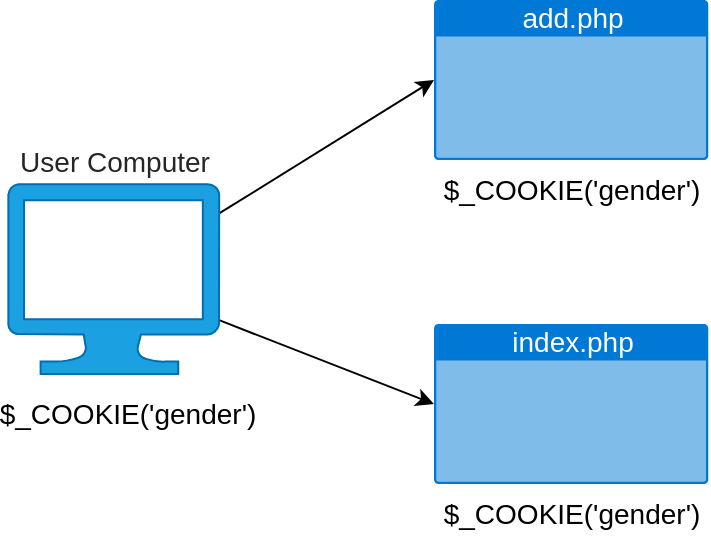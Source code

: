 <mxfile>
    <diagram id="_SvaQQFIIUXFQQwiTmM3" name="Page-1">
        <mxGraphModel dx="832" dy="465" grid="0" gridSize="10" guides="1" tooltips="1" connect="1" arrows="1" fold="1" page="1" pageScale="1" pageWidth="850" pageHeight="1100" math="0" shadow="0">
            <root>
                <mxCell id="0"/>
                <mxCell id="1" parent="0"/>
                <mxCell id="11" style="edgeStyle=none;html=1;entryX=0;entryY=0.5;entryDx=0;entryDy=0;entryPerimeter=0;fontSize=14;fontColor=#262626;" parent="1" source="8" target="9" edge="1">
                    <mxGeometry relative="1" as="geometry"/>
                </mxCell>
                <mxCell id="12" style="edgeStyle=none;html=1;entryX=0;entryY=0.5;entryDx=0;entryDy=0;entryPerimeter=0;fontSize=14;fontColor=#262626;" parent="1" source="8" target="10" edge="1">
                    <mxGeometry relative="1" as="geometry"/>
                </mxCell>
                <mxCell id="8" value="&lt;font color=&quot;#262626&quot;&gt;User Computer&lt;/font&gt;" style="verticalLabelPosition=top;html=1;verticalAlign=bottom;align=center;strokeColor=#006EAF;fillColor=#1ba1e2;shape=mxgraph.azure.computer;pointerEvents=1;fontSize=14;fontColor=#ffffff;labelPosition=center;" parent="1" vertex="1">
                    <mxGeometry x="427.03" y="370" width="105.56" height="95" as="geometry"/>
                </mxCell>
                <mxCell id="9" value="&lt;font style=&quot;font-size: 14px;&quot;&gt;add.php&lt;/font&gt;" style="html=1;strokeColor=none;fillColor=#0079D6;labelPosition=center;verticalLabelPosition=middle;verticalAlign=top;align=center;fontSize=12;outlineConnect=0;spacingTop=-6;fontColor=#FFFFFF;sketch=0;shape=mxgraph.sitemap.page;" parent="1" vertex="1">
                    <mxGeometry x="640" y="278" width="137.14" height="80" as="geometry"/>
                </mxCell>
                <mxCell id="10" value="&lt;font style=&quot;font-size: 14px;&quot;&gt;index.php&lt;/font&gt;" style="html=1;strokeColor=none;fillColor=#0079D6;labelPosition=center;verticalLabelPosition=middle;verticalAlign=top;align=center;fontSize=12;outlineConnect=0;spacingTop=-6;fontColor=#FFFFFF;sketch=0;shape=mxgraph.sitemap.page;" parent="1" vertex="1">
                    <mxGeometry x="640" y="440" width="137.14" height="80" as="geometry"/>
                </mxCell>
                <mxCell id="14" value="$_COOKIE('gender')" style="text;strokeColor=none;align=center;fillColor=none;html=1;verticalAlign=middle;whiteSpace=wrap;rounded=0;fontSize=14;" parent="1" vertex="1">
                    <mxGeometry x="678.57" y="358" width="60" height="30" as="geometry"/>
                </mxCell>
                <mxCell id="15" value="$_COOKIE('gender')" style="text;strokeColor=none;align=center;fillColor=none;html=1;verticalAlign=middle;whiteSpace=wrap;rounded=0;fontSize=14;" parent="1" vertex="1">
                    <mxGeometry x="678.57" y="520" width="60" height="30" as="geometry"/>
                </mxCell>
                <mxCell id="16" value="$_COOKIE('gender')" style="text;strokeColor=none;align=center;fillColor=none;html=1;verticalAlign=middle;whiteSpace=wrap;rounded=0;fontSize=14;" vertex="1" parent="1">
                    <mxGeometry x="457.0" y="470" width="60" height="30" as="geometry"/>
                </mxCell>
            </root>
        </mxGraphModel>
    </diagram>
</mxfile>